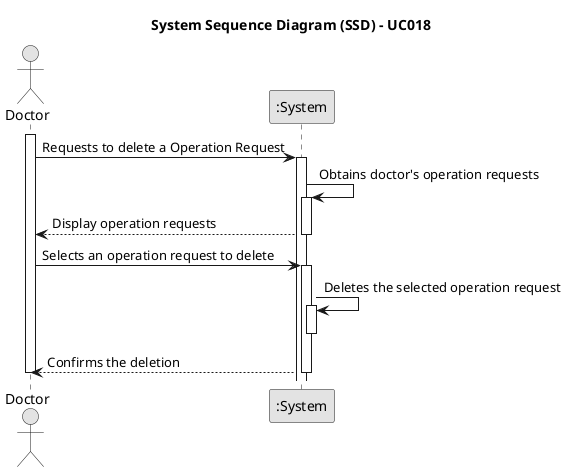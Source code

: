 @startuml "uc018-system-sequence-diagram"
skinparam monochrome true
skinparam packageStyle rectangle
skinparam shadowing false

title System Sequence Diagram (SSD) - UC018
actor Doctor as Doctor
participant ":System" as System

activate Doctor
Doctor -> System: Requests to delete a Operation Request
activate System
    System -> System: Obtains doctor's operation requests
    activate System 
        System --> Doctor: Display operation requests 
        deactivate System
    
    Doctor -> System: Selects an operation request to delete
    activate System
        System -> System: Deletes the selected operation request
        activate System
            deactivate System
        System --> Doctor: Confirms the deletion
        deactivate System
    deactivate Doctor
@enduml